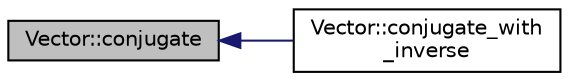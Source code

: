 digraph "Vector::conjugate"
{
  edge [fontname="Helvetica",fontsize="10",labelfontname="Helvetica",labelfontsize="10"];
  node [fontname="Helvetica",fontsize="10",shape=record];
  rankdir="LR";
  Node766 [label="Vector::conjugate",height=0.2,width=0.4,color="black", fillcolor="grey75", style="filled", fontcolor="black"];
  Node766 -> Node767 [dir="back",color="midnightblue",fontsize="10",style="solid",fontname="Helvetica"];
  Node767 [label="Vector::conjugate_with\l_inverse",height=0.2,width=0.4,color="black", fillcolor="white", style="filled",URL="$d5/db2/class_vector.html#a31e4b25f3c2939f565f2a9f215a5fd19"];
}

